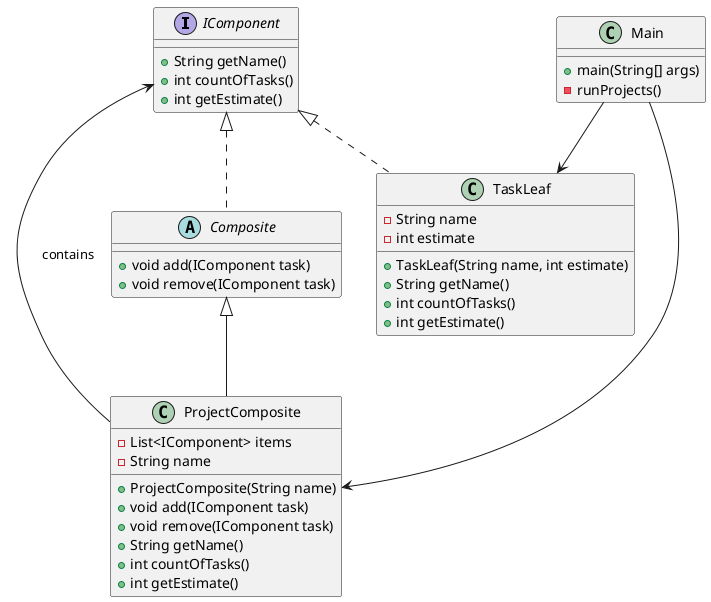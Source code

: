 @startuml
' Інтерфейси
interface IComponent {
    +String getName()
    +int countOfTasks()
    +int getEstimate()
}

' Абстрактний клас Composite
abstract class Composite {
    +void add(IComponent task)
    +void remove(IComponent task)
}

' Класи, що реалізують IComponent
class TaskLeaf {
    -String name
    -int estimate
    +TaskLeaf(String name, int estimate)
    +String getName()
    +int countOfTasks()
    +int getEstimate()
}

class ProjectComposite {
    -List<IComponent> items
    -String name
    +ProjectComposite(String name)
    +void add(IComponent task)
    +void remove(IComponent task)
    +String getName()
    +int countOfTasks()
    +int getEstimate()
}

class Main {
    +main(String[] args)
    -runProjects()
}

' Відносини
IComponent <|.. Composite
IComponent <|.. TaskLeaf
Composite <|-- ProjectComposite
ProjectComposite --> IComponent : contains
Main --> ProjectComposite
Main --> TaskLeaf
@enduml
